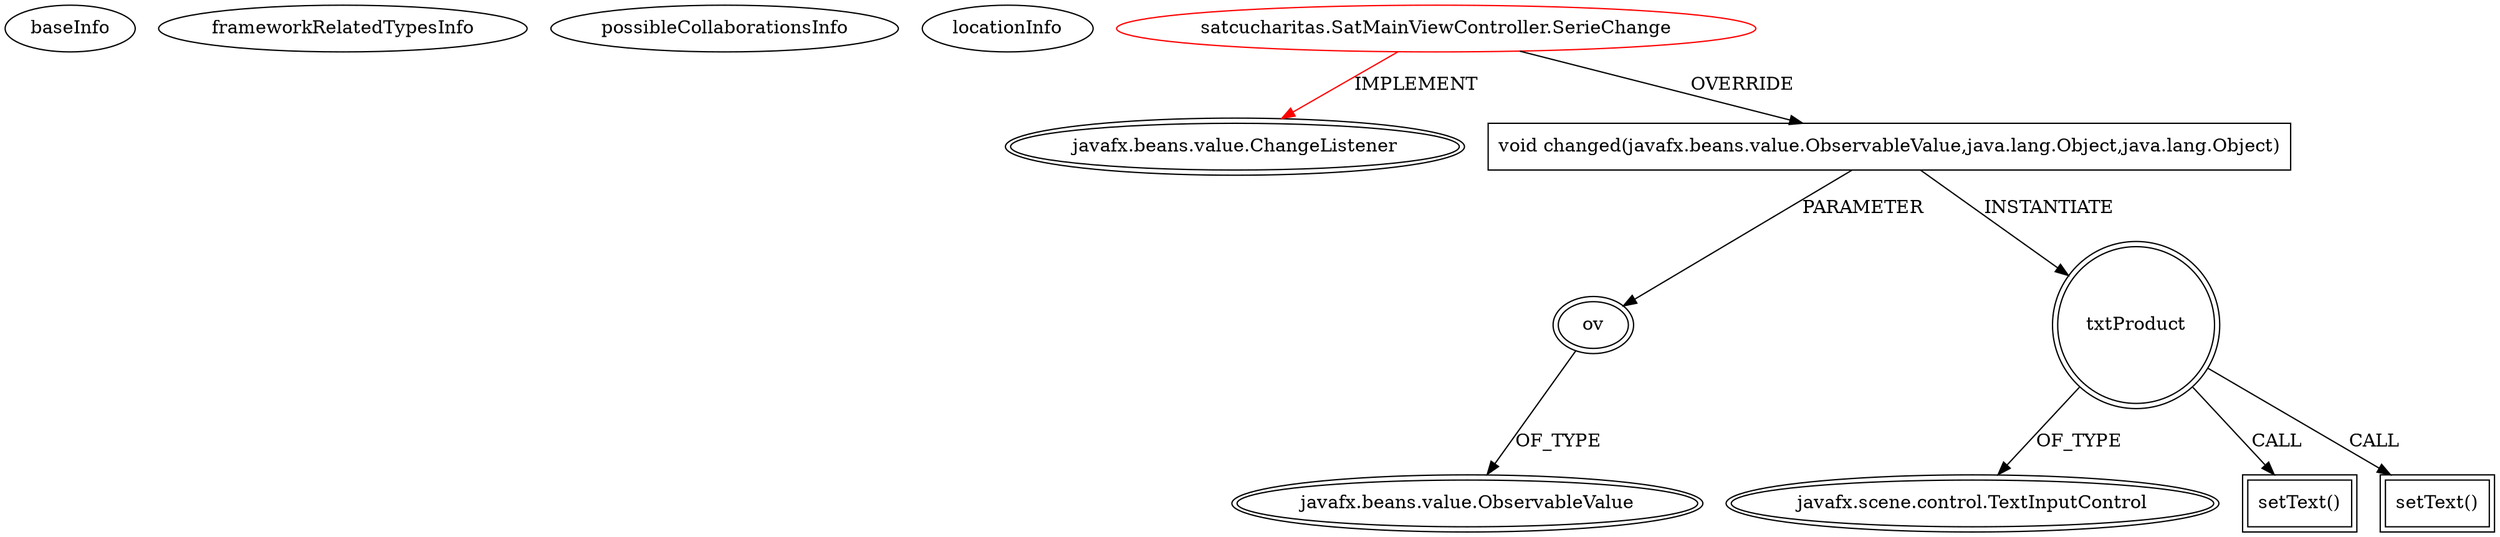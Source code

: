 digraph {
baseInfo[graphId=1857,category="extension_graph",isAnonymous=false,possibleRelation=false]
frameworkRelatedTypesInfo[0="javafx.beans.value.ChangeListener"]
possibleCollaborationsInfo[]
locationInfo[projectName="amr390-SAT",filePath="/amr390-SAT/SAT-master/src/satcucharitas/SatMainViewController.java",contextSignature="SerieChange",graphId="1857"]
0[label="satcucharitas.SatMainViewController.SerieChange",vertexType="ROOT_CLIENT_CLASS_DECLARATION",isFrameworkType=false,color=red]
1[label="javafx.beans.value.ChangeListener",vertexType="FRAMEWORK_INTERFACE_TYPE",isFrameworkType=true,peripheries=2]
2[label="void changed(javafx.beans.value.ObservableValue,java.lang.Object,java.lang.Object)",vertexType="OVERRIDING_METHOD_DECLARATION",isFrameworkType=false,shape=box]
3[label="ov",vertexType="PARAMETER_DECLARATION",isFrameworkType=true,peripheries=2]
4[label="javafx.beans.value.ObservableValue",vertexType="FRAMEWORK_INTERFACE_TYPE",isFrameworkType=true,peripheries=2]
5[label="txtProduct",vertexType="VARIABLE_EXPRESION",isFrameworkType=true,peripheries=2,shape=circle]
7[label="javafx.scene.control.TextInputControl",vertexType="FRAMEWORK_CLASS_TYPE",isFrameworkType=true,peripheries=2]
6[label="setText()",vertexType="INSIDE_CALL",isFrameworkType=true,peripheries=2,shape=box]
9[label="setText()",vertexType="INSIDE_CALL",isFrameworkType=true,peripheries=2,shape=box]
0->1[label="IMPLEMENT",color=red]
0->2[label="OVERRIDE"]
3->4[label="OF_TYPE"]
2->3[label="PARAMETER"]
2->5[label="INSTANTIATE"]
5->7[label="OF_TYPE"]
5->6[label="CALL"]
5->9[label="CALL"]
}
